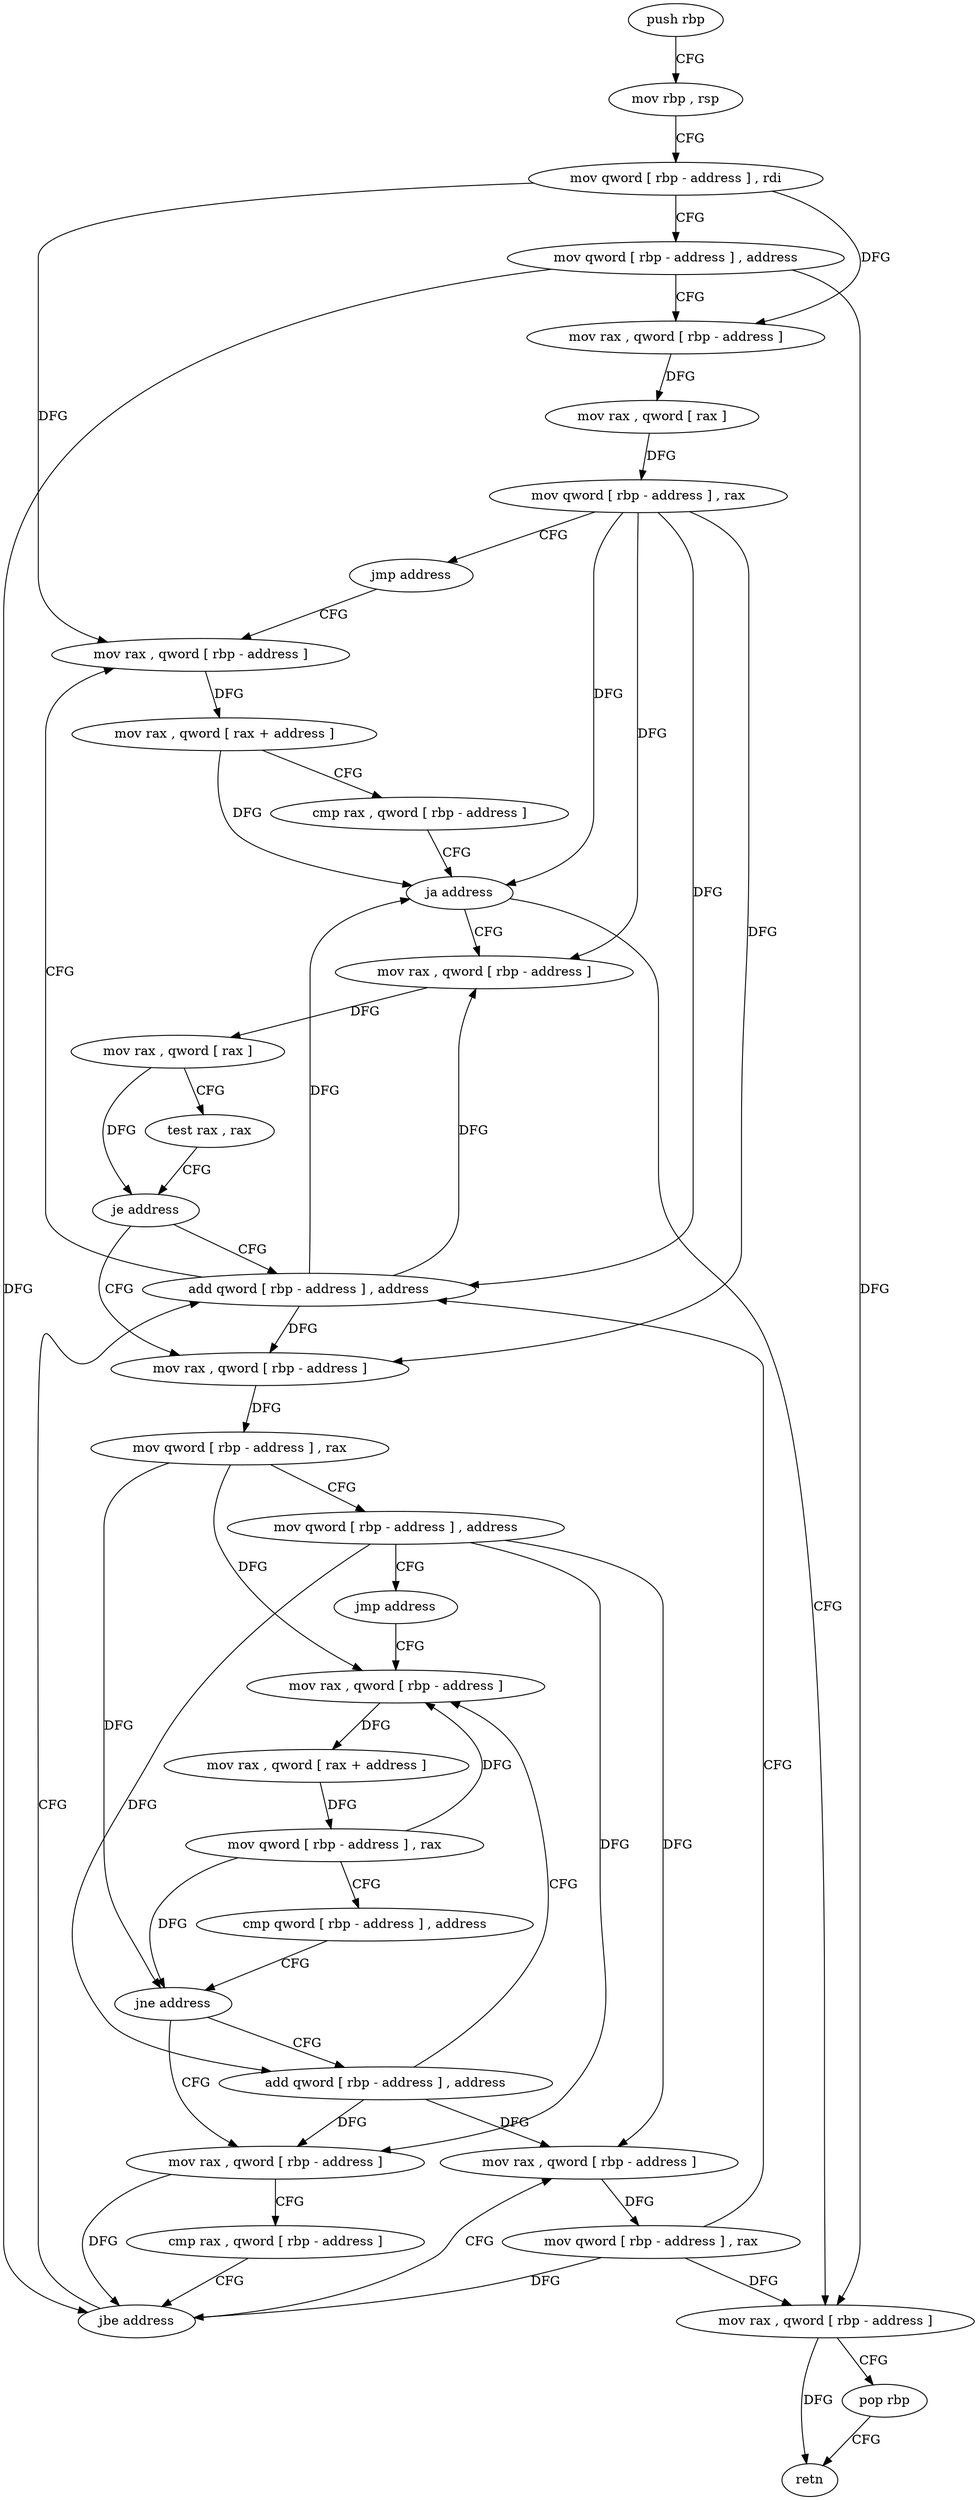digraph "func" {
"4303457" [label = "push rbp" ]
"4303458" [label = "mov rbp , rsp" ]
"4303461" [label = "mov qword [ rbp - address ] , rdi" ]
"4303465" [label = "mov qword [ rbp - address ] , address" ]
"4303473" [label = "mov rax , qword [ rbp - address ]" ]
"4303477" [label = "mov rax , qword [ rax ]" ]
"4303480" [label = "mov qword [ rbp - address ] , rax" ]
"4303484" [label = "jmp address" ]
"4303563" [label = "mov rax , qword [ rbp - address ]" ]
"4303567" [label = "mov rax , qword [ rax + address ]" ]
"4303571" [label = "cmp rax , qword [ rbp - address ]" ]
"4303575" [label = "ja address" ]
"4303486" [label = "mov rax , qword [ rbp - address ]" ]
"4303577" [label = "mov rax , qword [ rbp - address ]" ]
"4303490" [label = "mov rax , qword [ rax ]" ]
"4303493" [label = "test rax , rax" ]
"4303496" [label = "je address" ]
"4303558" [label = "add qword [ rbp - address ] , address" ]
"4303498" [label = "mov rax , qword [ rbp - address ]" ]
"4303581" [label = "pop rbp" ]
"4303582" [label = "retn" ]
"4303502" [label = "mov qword [ rbp - address ] , rax" ]
"4303506" [label = "mov qword [ rbp - address ] , address" ]
"4303514" [label = "jmp address" ]
"4303521" [label = "mov rax , qword [ rbp - address ]" ]
"4303525" [label = "mov rax , qword [ rax + address ]" ]
"4303529" [label = "mov qword [ rbp - address ] , rax" ]
"4303533" [label = "cmp qword [ rbp - address ] , address" ]
"4303538" [label = "jne address" ]
"4303516" [label = "add qword [ rbp - address ] , address" ]
"4303540" [label = "mov rax , qword [ rbp - address ]" ]
"4303544" [label = "cmp rax , qword [ rbp - address ]" ]
"4303548" [label = "jbe address" ]
"4303550" [label = "mov rax , qword [ rbp - address ]" ]
"4303554" [label = "mov qword [ rbp - address ] , rax" ]
"4303457" -> "4303458" [ label = "CFG" ]
"4303458" -> "4303461" [ label = "CFG" ]
"4303461" -> "4303465" [ label = "CFG" ]
"4303461" -> "4303473" [ label = "DFG" ]
"4303461" -> "4303563" [ label = "DFG" ]
"4303465" -> "4303473" [ label = "CFG" ]
"4303465" -> "4303577" [ label = "DFG" ]
"4303465" -> "4303548" [ label = "DFG" ]
"4303473" -> "4303477" [ label = "DFG" ]
"4303477" -> "4303480" [ label = "DFG" ]
"4303480" -> "4303484" [ label = "CFG" ]
"4303480" -> "4303575" [ label = "DFG" ]
"4303480" -> "4303486" [ label = "DFG" ]
"4303480" -> "4303558" [ label = "DFG" ]
"4303480" -> "4303498" [ label = "DFG" ]
"4303484" -> "4303563" [ label = "CFG" ]
"4303563" -> "4303567" [ label = "DFG" ]
"4303567" -> "4303571" [ label = "CFG" ]
"4303567" -> "4303575" [ label = "DFG" ]
"4303571" -> "4303575" [ label = "CFG" ]
"4303575" -> "4303486" [ label = "CFG" ]
"4303575" -> "4303577" [ label = "CFG" ]
"4303486" -> "4303490" [ label = "DFG" ]
"4303577" -> "4303581" [ label = "CFG" ]
"4303577" -> "4303582" [ label = "DFG" ]
"4303490" -> "4303493" [ label = "CFG" ]
"4303490" -> "4303496" [ label = "DFG" ]
"4303493" -> "4303496" [ label = "CFG" ]
"4303496" -> "4303558" [ label = "CFG" ]
"4303496" -> "4303498" [ label = "CFG" ]
"4303558" -> "4303563" [ label = "CFG" ]
"4303558" -> "4303575" [ label = "DFG" ]
"4303558" -> "4303486" [ label = "DFG" ]
"4303558" -> "4303498" [ label = "DFG" ]
"4303498" -> "4303502" [ label = "DFG" ]
"4303581" -> "4303582" [ label = "CFG" ]
"4303502" -> "4303506" [ label = "CFG" ]
"4303502" -> "4303521" [ label = "DFG" ]
"4303502" -> "4303538" [ label = "DFG" ]
"4303506" -> "4303514" [ label = "CFG" ]
"4303506" -> "4303516" [ label = "DFG" ]
"4303506" -> "4303540" [ label = "DFG" ]
"4303506" -> "4303550" [ label = "DFG" ]
"4303514" -> "4303521" [ label = "CFG" ]
"4303521" -> "4303525" [ label = "DFG" ]
"4303525" -> "4303529" [ label = "DFG" ]
"4303529" -> "4303533" [ label = "CFG" ]
"4303529" -> "4303521" [ label = "DFG" ]
"4303529" -> "4303538" [ label = "DFG" ]
"4303533" -> "4303538" [ label = "CFG" ]
"4303538" -> "4303516" [ label = "CFG" ]
"4303538" -> "4303540" [ label = "CFG" ]
"4303516" -> "4303521" [ label = "CFG" ]
"4303516" -> "4303540" [ label = "DFG" ]
"4303516" -> "4303550" [ label = "DFG" ]
"4303540" -> "4303544" [ label = "CFG" ]
"4303540" -> "4303548" [ label = "DFG" ]
"4303544" -> "4303548" [ label = "CFG" ]
"4303548" -> "4303558" [ label = "CFG" ]
"4303548" -> "4303550" [ label = "CFG" ]
"4303550" -> "4303554" [ label = "DFG" ]
"4303554" -> "4303558" [ label = "CFG" ]
"4303554" -> "4303577" [ label = "DFG" ]
"4303554" -> "4303548" [ label = "DFG" ]
}
